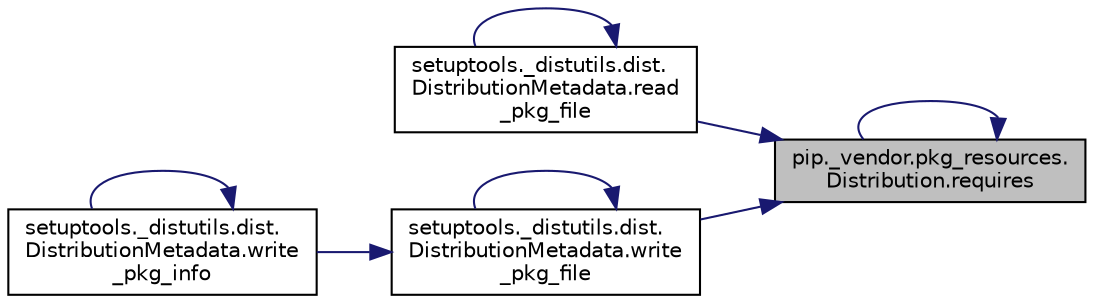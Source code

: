 digraph "pip._vendor.pkg_resources.Distribution.requires"
{
 // LATEX_PDF_SIZE
  edge [fontname="Helvetica",fontsize="10",labelfontname="Helvetica",labelfontsize="10"];
  node [fontname="Helvetica",fontsize="10",shape=record];
  rankdir="RL";
  Node1 [label="pip._vendor.pkg_resources.\lDistribution.requires",height=0.2,width=0.4,color="black", fillcolor="grey75", style="filled", fontcolor="black",tooltip=" "];
  Node1 -> Node2 [dir="back",color="midnightblue",fontsize="10",style="solid",fontname="Helvetica"];
  Node2 [label="setuptools._distutils.dist.\lDistributionMetadata.read\l_pkg_file",height=0.2,width=0.4,color="black", fillcolor="white", style="filled",URL="$d9/d53/classsetuptools_1_1__distutils_1_1dist_1_1_distribution_metadata.html#accf5cd8961b4c252be35cca56dc483c8",tooltip=" "];
  Node2 -> Node2 [dir="back",color="midnightblue",fontsize="10",style="solid",fontname="Helvetica"];
  Node1 -> Node1 [dir="back",color="midnightblue",fontsize="10",style="solid",fontname="Helvetica"];
  Node1 -> Node3 [dir="back",color="midnightblue",fontsize="10",style="solid",fontname="Helvetica"];
  Node3 [label="setuptools._distutils.dist.\lDistributionMetadata.write\l_pkg_file",height=0.2,width=0.4,color="black", fillcolor="white", style="filled",URL="$d9/d53/classsetuptools_1_1__distutils_1_1dist_1_1_distribution_metadata.html#a921d583635d0bc0574df79343e6ad60d",tooltip=" "];
  Node3 -> Node3 [dir="back",color="midnightblue",fontsize="10",style="solid",fontname="Helvetica"];
  Node3 -> Node4 [dir="back",color="midnightblue",fontsize="10",style="solid",fontname="Helvetica"];
  Node4 [label="setuptools._distutils.dist.\lDistributionMetadata.write\l_pkg_info",height=0.2,width=0.4,color="black", fillcolor="white", style="filled",URL="$d9/d53/classsetuptools_1_1__distutils_1_1dist_1_1_distribution_metadata.html#a0991ae41b387cdfc66e684f1dcd7037f",tooltip=" "];
  Node4 -> Node4 [dir="back",color="midnightblue",fontsize="10",style="solid",fontname="Helvetica"];
}
